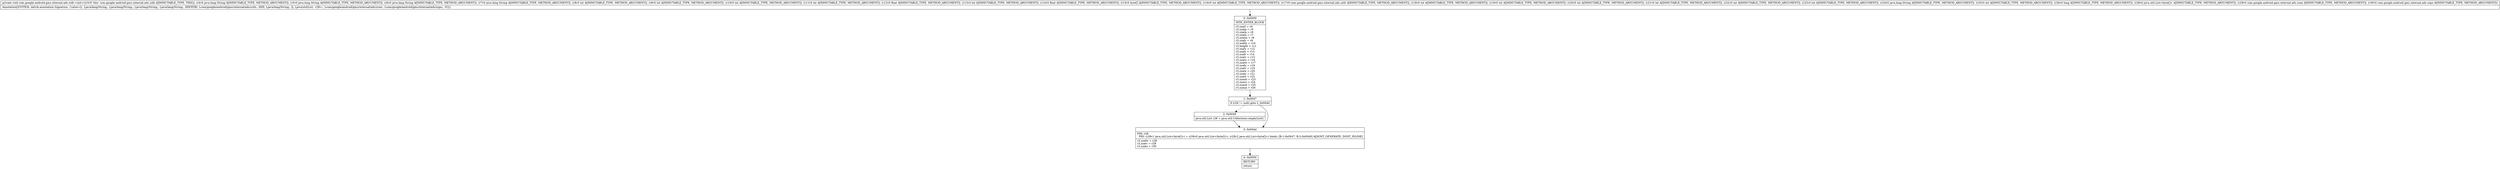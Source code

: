 digraph "CFG forcom.google.android.gms.internal.ads.zzlh.\<init\>(Ljava\/lang\/String;Ljava\/lang\/String;Ljava\/lang\/String;Ljava\/lang\/String;IIIIFIF[BILcom\/google\/android\/gms\/internal\/ads\/zztb;IIIIIILjava\/lang\/String;IJLjava\/util\/List;Lcom\/google\/android\/gms\/internal\/ads\/zzne;Lcom\/google\/android\/gms\/internal\/ads\/zzpo;)V" {
Node_0 [shape=record,label="{0\:\ 0x0000|MTH_ENTER_BLOCK\l|r3.zzatl = r4\lr3.zzatp = r5\lr3.zzatq = r6\lr3.zzatn = r7\lr3.zzatm = r8\lr3.zzafs = r9\lr3.width = r10\lr3.height = r11\lr3.zzats = r12\lr3.zzatt = r13\lr3.zzaft = r14\lr3.zzatv = r15\lr3.zzatu = r16\lr3.zzatw = r17\lr3.zzafu = r18\lr3.zzafv = r19\lr3.zzatx = r20\lr3.zzaty = r21\lr3.zzatz = r22\lr3.zzaub = r23\lr3.zzauc = r24\lr3.zzaud = r25\lr3.zzaua = r26\l}"];
Node_1 [shape=record,label="{1\:\ 0x0047|if (r28 != null) goto L_0x004d\l}"];
Node_2 [shape=record,label="{2\:\ 0x0049|java.util.List r28 = java.util.Collections.emptyList()\l}"];
Node_3 [shape=record,label="{3\:\ 0x004d|PHI: r28 \l  PHI: (r28v1 java.util.List\<byte[]\>) = (r28v0 java.util.List\<byte[]\>), (r28v2 java.util.List\<byte[]\>) binds: [B:1:0x0047, B:2:0x0049] A[DONT_GENERATE, DONT_INLINE]\l|r3.zzafw = r28\lr3.zzatr = r29\lr3.zzato = r30\l}"];
Node_4 [shape=record,label="{4\:\ 0x0059|RETURN\l|return\l}"];
MethodNode[shape=record,label="{private void com.google.android.gms.internal.ads.zzlh.\<init\>((r3v0 'this' com.google.android.gms.internal.ads.zzlh A[IMMUTABLE_TYPE, THIS]), (r4v0 java.lang.String A[IMMUTABLE_TYPE, METHOD_ARGUMENT]), (r5v0 java.lang.String A[IMMUTABLE_TYPE, METHOD_ARGUMENT]), (r6v0 java.lang.String A[IMMUTABLE_TYPE, METHOD_ARGUMENT]), (r7v0 java.lang.String A[IMMUTABLE_TYPE, METHOD_ARGUMENT]), (r8v0 int A[IMMUTABLE_TYPE, METHOD_ARGUMENT]), (r9v0 int A[IMMUTABLE_TYPE, METHOD_ARGUMENT]), (r10v0 int A[IMMUTABLE_TYPE, METHOD_ARGUMENT]), (r11v0 int A[IMMUTABLE_TYPE, METHOD_ARGUMENT]), (r12v0 float A[IMMUTABLE_TYPE, METHOD_ARGUMENT]), (r13v0 int A[IMMUTABLE_TYPE, METHOD_ARGUMENT]), (r14v0 float A[IMMUTABLE_TYPE, METHOD_ARGUMENT]), (r15v0 byte[] A[IMMUTABLE_TYPE, METHOD_ARGUMENT]), (r16v0 int A[IMMUTABLE_TYPE, METHOD_ARGUMENT]), (r17v0 com.google.android.gms.internal.ads.zztb A[IMMUTABLE_TYPE, METHOD_ARGUMENT]), (r18v0 int A[IMMUTABLE_TYPE, METHOD_ARGUMENT]), (r19v0 int A[IMMUTABLE_TYPE, METHOD_ARGUMENT]), (r20v0 int A[IMMUTABLE_TYPE, METHOD_ARGUMENT]), (r21v0 int A[IMMUTABLE_TYPE, METHOD_ARGUMENT]), (r22v0 int A[IMMUTABLE_TYPE, METHOD_ARGUMENT]), (r23v0 int A[IMMUTABLE_TYPE, METHOD_ARGUMENT]), (r24v0 java.lang.String A[IMMUTABLE_TYPE, METHOD_ARGUMENT]), (r25v0 int A[IMMUTABLE_TYPE, METHOD_ARGUMENT]), (r26v0 long A[IMMUTABLE_TYPE, METHOD_ARGUMENT]), (r28v0 java.util.List\<byte[]\> A[IMMUTABLE_TYPE, METHOD_ARGUMENT]), (r29v0 com.google.android.gms.internal.ads.zzne A[IMMUTABLE_TYPE, METHOD_ARGUMENT]), (r30v0 com.google.android.gms.internal.ads.zzpo A[IMMUTABLE_TYPE, METHOD_ARGUMENT]))  | Annotation[SYSTEM, dalvik.annotation.Signature, \{value=[(, Ljava\/lang\/String;, Ljava\/lang\/String;, Ljava\/lang\/String;, Ljava\/lang\/String;, IIIIFIF[BI, Lcom\/google\/android\/gms\/internal\/ads\/zztb;, IIIIII, Ljava\/lang\/String;, IJ, Ljava\/util\/List, \<[B\>;, Lcom\/google\/android\/gms\/internal\/ads\/zzne;, Lcom\/google\/android\/gms\/internal\/ads\/zzpo;, )V]\}]\l}"];
MethodNode -> Node_0;
Node_0 -> Node_1;
Node_1 -> Node_2[style=dashed];
Node_1 -> Node_3;
Node_2 -> Node_3;
Node_3 -> Node_4;
}

